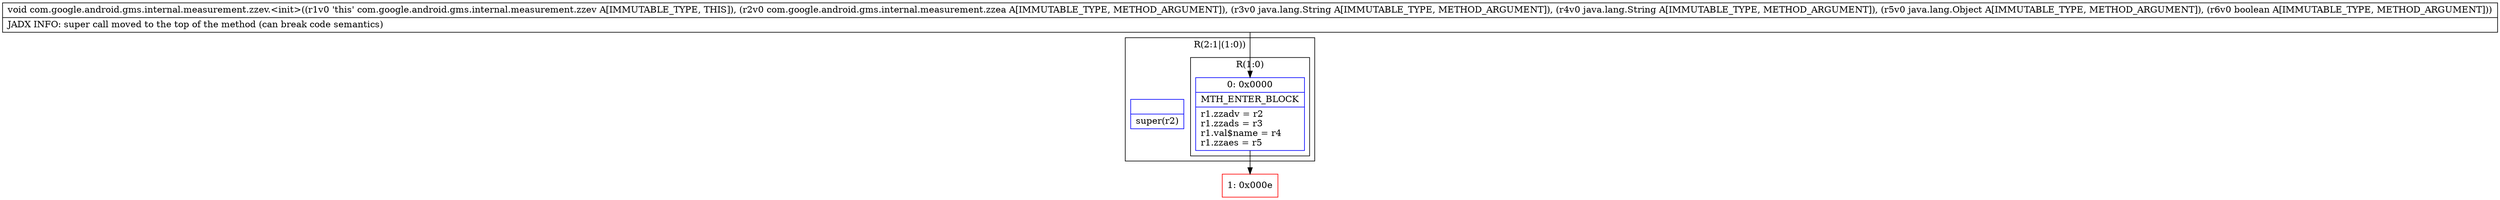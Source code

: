digraph "CFG forcom.google.android.gms.internal.measurement.zzev.\<init\>(Lcom\/google\/android\/gms\/internal\/measurement\/zzea;Ljava\/lang\/String;Ljava\/lang\/String;Ljava\/lang\/Object;Z)V" {
subgraph cluster_Region_1056519727 {
label = "R(2:1|(1:0))";
node [shape=record,color=blue];
Node_InsnContainer_460845793 [shape=record,label="{|super(r2)\l}"];
subgraph cluster_Region_1887175902 {
label = "R(1:0)";
node [shape=record,color=blue];
Node_0 [shape=record,label="{0\:\ 0x0000|MTH_ENTER_BLOCK\l|r1.zzadv = r2\lr1.zzads = r3\lr1.val$name = r4\lr1.zzaes = r5\l}"];
}
}
Node_1 [shape=record,color=red,label="{1\:\ 0x000e}"];
MethodNode[shape=record,label="{void com.google.android.gms.internal.measurement.zzev.\<init\>((r1v0 'this' com.google.android.gms.internal.measurement.zzev A[IMMUTABLE_TYPE, THIS]), (r2v0 com.google.android.gms.internal.measurement.zzea A[IMMUTABLE_TYPE, METHOD_ARGUMENT]), (r3v0 java.lang.String A[IMMUTABLE_TYPE, METHOD_ARGUMENT]), (r4v0 java.lang.String A[IMMUTABLE_TYPE, METHOD_ARGUMENT]), (r5v0 java.lang.Object A[IMMUTABLE_TYPE, METHOD_ARGUMENT]), (r6v0 boolean A[IMMUTABLE_TYPE, METHOD_ARGUMENT]))  | JADX INFO: super call moved to the top of the method (can break code semantics)\l}"];
MethodNode -> Node_0;
Node_0 -> Node_1;
}

